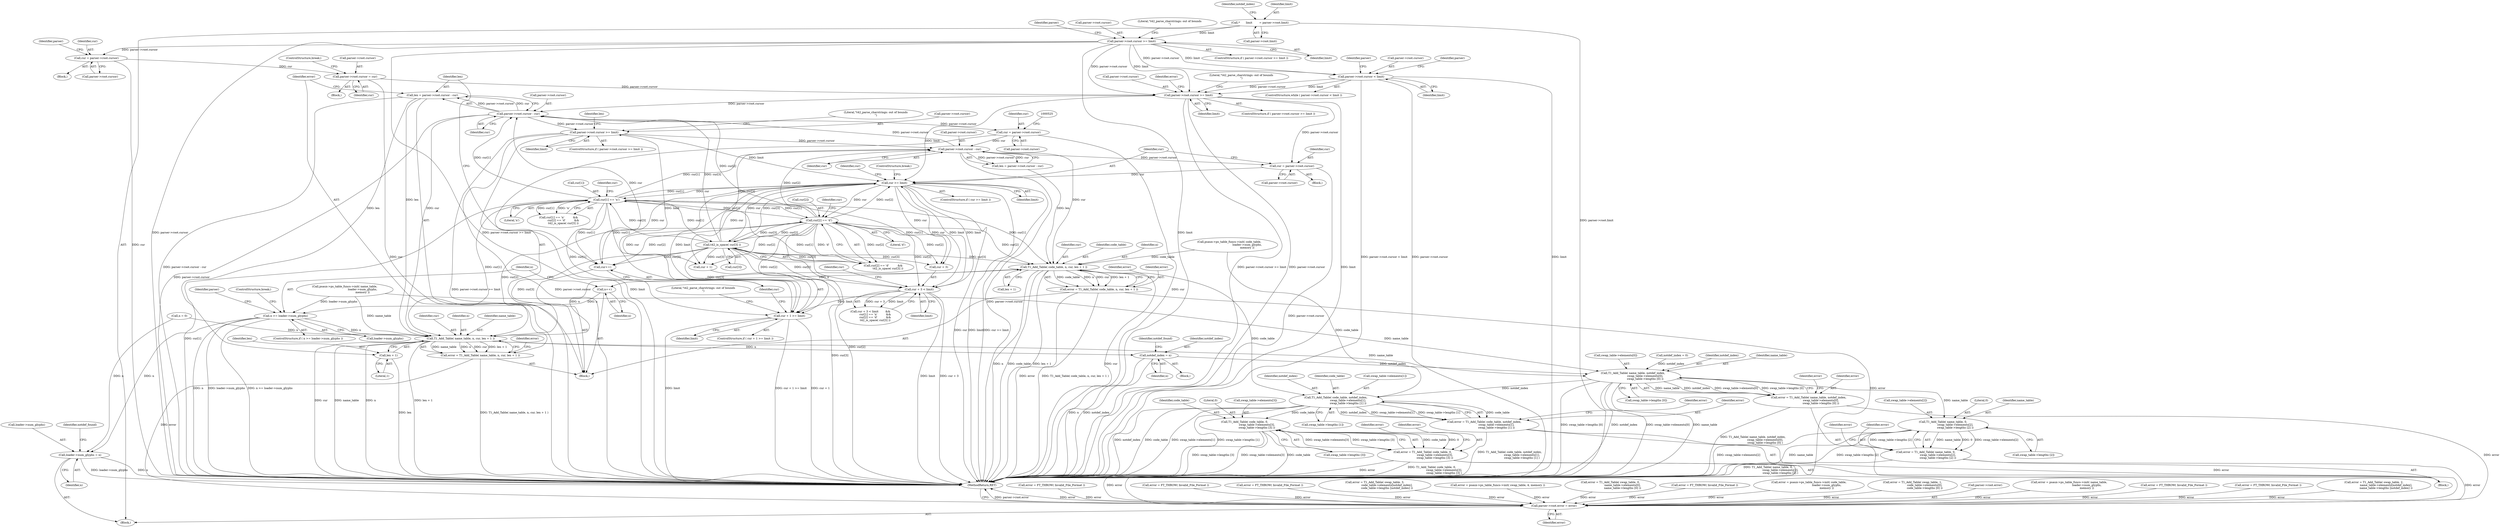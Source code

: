 digraph "1_savannah_dd89710f0f643eb0f99a3830e0712d26c7642acd_0@integer" {
"1000461" [label="(Call,len = parser->root.cursor - cur)"];
"1000463" [label="(Call,parser->root.cursor - cur)"];
"1000329" [label="(Call,parser->root.cursor >= limit)"];
"1000300" [label="(Call,parser->root.cursor = cur)"];
"1000257" [label="(Call,cur = parser->root.cursor)"];
"1000192" [label="(Call,parser->root.cursor >= limit)"];
"1000173" [label="(Call,*       limit        = parser->root.limit)"];
"1000265" [label="(Call,parser->root.cursor < limit)"];
"1000546" [label="(Call,parser->root.cursor - cur)"];
"1000529" [label="(Call,parser->root.cursor >= limit)"];
"1000446" [label="(Call,cur + 1 >= limit)"];
"1000407" [label="(Call,cur[1] == 'n')"];
"1000413" [label="(Call,cur[2] == 'd')"];
"1000390" [label="(Call,cur >= limit)"];
"1000382" [label="(Call,cur = parser->root.cursor)"];
"1000418" [label="(Call,t42_is_space( cur[3] ))"];
"1000401" [label="(Call,cur + 3 < limit)"];
"1000517" [label="(Call,cur = parser->root.cursor)"];
"1000459" [label="(Call,cur++)"];
"1000472" [label="(Call,T1_Add_Table( name_table, n, cur, len + 1 ))"];
"1000470" [label="(Call,error = T1_Add_Table( name_table, n, cur, len + 1 ))"];
"1000758" [label="(Call,parser->root.error = error)"];
"1000509" [label="(Call,notdef_index = n)"];
"1000686" [label="(Call,T1_Add_Table( name_table, notdef_index,\n                            swap_table->elements[0],\n                            swap_table->lengths [0] ))"];
"1000684" [label="(Call,error = T1_Add_Table( name_table, notdef_index,\n                            swap_table->elements[0],\n                            swap_table->lengths [0] ))"];
"1000704" [label="(Call,T1_Add_Table( code_table, notdef_index,\n                            swap_table->elements[1],\n                            swap_table->lengths [1] ))"];
"1000702" [label="(Call,error = T1_Add_Table( code_table, notdef_index,\n                            swap_table->elements[1],\n                            swap_table->lengths [1] ))"];
"1000740" [label="(Call,T1_Add_Table( code_table, 0,\n                            swap_table->elements[3],\n                            swap_table->lengths [3] ))"];
"1000738" [label="(Call,error = T1_Add_Table( code_table, 0,\n                            swap_table->elements[3],\n                            swap_table->lengths [3] ))"];
"1000722" [label="(Call,T1_Add_Table( name_table, 0,\n                            swap_table->elements[2],\n                            swap_table->lengths [2] ))"];
"1000720" [label="(Call,error = T1_Add_Table( name_table, 0,\n                            swap_table->elements[2],\n                            swap_table->lengths [2] ))"];
"1000555" [label="(Call,T1_Add_Table( code_table, n, cur, len + 1 ))"];
"1000553" [label="(Call,error = T1_Add_Table( code_table, n, cur, len + 1 ))"];
"1000574" [label="(Call,n++)"];
"1000577" [label="(Call,n >= loader->num_glyphs)"];
"1000583" [label="(Call,loader->num_glyphs = n)"];
"1000476" [label="(Call,len + 1)"];
"1000192" [label="(Call,parser->root.cursor >= limit)"];
"1000183" [label="(Identifier,notdef_index)"];
"1000414" [label="(Call,cur[2])"];
"1000174" [label="(Identifier,limit)"];
"1000742" [label="(Literal,0)"];
"1000754" [label="(Identifier,error)"];
"1000265" [label="(Call,parser->root.cursor < limit)"];
"1000339" [label="(Call,error = FT_THROW( Invalid_File_Format ))"];
"1000175" [label="(Call,parser->root.limit)"];
"1000546" [label="(Call,parser->root.cursor - cur)"];
"1000412" [label="(Call,cur[2] == 'd'          &&\n           t42_is_space( cur[3] ))"];
"1000257" [label="(Call,cur = parser->root.cursor)"];
"1000705" [label="(Identifier,code_table)"];
"1000307" [label="(ControlStructure,break;)"];
"1000539" [label="(Call,error = FT_THROW( Invalid_File_Format ))"];
"1000346" [label="(Call,psaux->ps_table_funcs->init( code_table,\n                                         loader->num_glyphs,\n                                         memory ))"];
"1000381" [label="(Identifier,parser)"];
"1000406" [label="(Call,cur[1] == 'n'          &&\n           cur[2] == 'd'          &&\n           t42_is_space( cur[3] ))"];
"1000563" [label="(Identifier,error)"];
"1000415" [label="(Identifier,cur)"];
"1000413" [label="(Call,cur[2] == 'd')"];
"1000259" [label="(Call,parser->root.cursor)"];
"1000556" [label="(Identifier,code_table)"];
"1000202" [label="(Call,error = FT_THROW( Invalid_File_Format ))"];
"1000530" [label="(Call,parser->root.cursor)"];
"1000758" [label="(Call,parser->root.error = error)"];
"1000740" [label="(Call,T1_Add_Table( code_table, 0,\n                            swap_table->elements[3],\n                            swap_table->lengths [3] ))"];
"1000462" [label="(Identifier,len)"];
"1000443" [label="(Block,)"];
"1000689" [label="(Call,swap_table->elements[0])"];
"1000702" [label="(Call,error = T1_Add_Table( code_table, notdef_index,\n                            swap_table->elements[1],\n                            swap_table->lengths [1] ))"];
"1000583" [label="(Call,loader->num_glyphs = n)"];
"1000511" [label="(Identifier,n)"];
"1000306" [label="(Identifier,cur)"];
"1000258" [label="(Identifier,cur)"];
"1000576" [label="(ControlStructure,if ( n >= loader->num_glyphs ))"];
"1000391" [label="(Identifier,cur)"];
"1000271" [label="(Identifier,limit)"];
"1000707" [label="(Call,swap_table->elements[1])"];
"1000582" [label="(ControlStructure,break;)"];
"1000392" [label="(Identifier,limit)"];
"1000418" [label="(Call,t42_is_space( cur[3] ))"];
"1000723" [label="(Identifier,name_table)"];
"1000264" [label="(ControlStructure,while ( parser->root.cursor < limit ))"];
"1000464" [label="(Call,parser->root.cursor)"];
"1000408" [label="(Call,cur[1])"];
"1000584" [label="(Call,loader->num_glyphs)"];
"1000212" [label="(Identifier,parser)"];
"1000685" [label="(Identifier,error)"];
"1000400" [label="(Call,cur + 3 < limit        &&\n           cur[1] == 'n'          &&\n           cur[2] == 'd'          &&\n           t42_is_space( cur[3] ))"];
"1000384" [label="(Call,parser->root.cursor)"];
"1000718" [label="(Identifier,error)"];
"1000508" [label="(Block,)"];
"1000748" [label="(Call,swap_table->lengths [3])"];
"1000477" [label="(Identifier,len)"];
"1000666" [label="(Call,error = T1_Add_Table( swap_table, 3,\n                            code_table->elements[notdef_index],\n                            code_table->lengths [notdef_index] ))"];
"1000700" [label="(Identifier,error)"];
"1000379" [label="(Block,)"];
"1000706" [label="(Identifier,notdef_index)"];
"1000472" [label="(Call,T1_Add_Table( name_table, n, cur, len + 1 ))"];
"1000579" [label="(Call,loader->num_glyphs)"];
"1000478" [label="(Literal,1)"];
"1000278" [label="(Identifier,parser)"];
"1000518" [label="(Identifier,cur)"];
"1000694" [label="(Call,swap_table->lengths [0])"];
"1000519" [label="(Call,parser->root.cursor)"];
"1000557" [label="(Identifier,n)"];
"1000446" [label="(Call,cur + 1 >= limit)"];
"1000547" [label="(Call,parser->root.cursor)"];
"1000375" [label="(Call,n = 0)"];
"1000125" [label="(Block,)"];
"1000390" [label="(Call,cur >= limit)"];
"1000587" [label="(Identifier,n)"];
"1000552" [label="(Identifier,cur)"];
"1000393" [label="(ControlStructure,break;)"];
"1000469" [label="(Identifier,cur)"];
"1000366" [label="(Call,error = psaux->ps_table_funcs->init( swap_table, 4, memory ))"];
"1000460" [label="(Identifier,cur)"];
"1000612" [label="(Call,error = T1_Add_Table( swap_table, 0,\n                            name_table->elements[0],\n                            name_table->lengths [0] ))"];
"1000545" [label="(Identifier,len)"];
"1000475" [label="(Identifier,cur)"];
"1000323" [label="(Call,error = FT_THROW( Invalid_File_Format ))"];
"1000470" [label="(Call,error = T1_Add_Table( name_table, n, cur, len + 1 ))"];
"1000764" [label="(Identifier,error)"];
"1000736" [label="(Identifier,error)"];
"1000344" [label="(Call,error = psaux->ps_table_funcs->init( code_table,\n                                         loader->num_glyphs,\n                                         memory ))"];
"1000765" [label="(MethodReturn,RET)"];
"1000402" [label="(Call,cur + 3)"];
"1000555" [label="(Call,T1_Add_Table( code_table, n, cur, len + 1 ))"];
"1000559" [label="(Call,len + 1)"];
"1000480" [label="(Identifier,error)"];
"1000445" [label="(ControlStructure,if ( cur + 1 >= limit ))"];
"1000577" [label="(Call,n >= loader->num_glyphs)"];
"1000474" [label="(Identifier,n)"];
"1000338" [label="(Literal,\"t42_parse_charstrings: out of bounds\n\")"];
"1000419" [label="(Call,cur[3])"];
"1000630" [label="(Call,error = T1_Add_Table( swap_table, 1,\n                            code_table->elements[0],\n                            code_table->lengths [0] ))"];
"1000544" [label="(Call,len = parser->root.cursor - cur)"];
"1000553" [label="(Call,error = T1_Add_Table( code_table, n, cur, len + 1 ))"];
"1000193" [label="(Call,parser->root.cursor)"];
"1000574" [label="(Call,n++)"];
"1000332" [label="(Identifier,parser)"];
"1000182" [label="(Call,notdef_index = 0)"];
"1000529" [label="(Call,parser->root.cursor >= limit)"];
"1000720" [label="(Call,error = T1_Add_Table( name_table, 0,\n                            swap_table->elements[2],\n                            swap_table->lengths [2] ))"];
"1000329" [label="(Call,parser->root.cursor >= limit)"];
"1000191" [label="(ControlStructure,if ( parser->root.cursor >= limit ))"];
"1000241" [label="(Block,)"];
"1000684" [label="(Call,error = T1_Add_Table( name_table, notdef_index,\n                            swap_table->elements[0],\n                            swap_table->lengths [0] ))"];
"1000476" [label="(Call,len + 1)"];
"1000712" [label="(Call,swap_table->lengths [1])"];
"1000725" [label="(Call,swap_table->elements[2])"];
"1000405" [label="(Identifier,limit)"];
"1000201" [label="(Literal,\"t42_parse_charstrings: out of bounds\n\")"];
"1000721" [label="(Identifier,error)"];
"1000704" [label="(Call,T1_Add_Table( code_table, notdef_index,\n                            swap_table->elements[1],\n                            swap_table->lengths [1] ))"];
"1000517" [label="(Call,cur = parser->root.cursor)"];
"1000357" [label="(Call,psaux->ps_table_funcs->init( name_table,\n                                         loader->num_glyphs,\n                                         memory ))"];
"1000538" [label="(Literal,\"t42_parse_charstrings: out of bounds\n\")"];
"1000611" [label="(Block,)"];
"1000450" [label="(Identifier,limit)"];
"1000328" [label="(ControlStructure,if ( parser->root.cursor >= limit ))"];
"1000330" [label="(Call,parser->root.cursor)"];
"1000535" [label="(Identifier,limit)"];
"1000294" [label="(Block,)"];
"1000686" [label="(Call,T1_Add_Table( name_table, notdef_index,\n                            swap_table->elements[0],\n                            swap_table->lengths [0] ))"];
"1000688" [label="(Identifier,notdef_index)"];
"1000463" [label="(Call,parser->root.cursor - cur)"];
"1000759" [label="(Call,parser->root.error)"];
"1000198" [label="(Identifier,limit)"];
"1000722" [label="(Call,T1_Add_Table( name_table, 0,\n                            swap_table->elements[2],\n                            swap_table->lengths [2] ))"];
"1000382" [label="(Call,cur = parser->root.cursor)"];
"1000558" [label="(Identifier,cur)"];
"1000738" [label="(Call,error = T1_Add_Table( code_table, 0,\n                            swap_table->elements[3],\n                            swap_table->lengths [3] ))"];
"1000401" [label="(Call,cur + 3 < limit)"];
"1000355" [label="(Call,error = psaux->ps_table_funcs->init( name_table,\n                                         loader->num_glyphs,\n                                         memory ))"];
"1000554" [label="(Identifier,error)"];
"1000398" [label="(Identifier,cur)"];
"1000743" [label="(Call,swap_table->elements[3])"];
"1000417" [label="(Literal,'d')"];
"1000471" [label="(Identifier,error)"];
"1000578" [label="(Identifier,n)"];
"1000407" [label="(Call,cur[1] == 'n')"];
"1000590" [label="(Identifier,notdef_found)"];
"1000447" [label="(Call,cur + 1)"];
"1000411" [label="(Literal,'n')"];
"1000383" [label="(Identifier,cur)"];
"1000509" [label="(Call,notdef_index = n)"];
"1000454" [label="(Call,error = FT_THROW( Invalid_File_Format ))"];
"1000513" [label="(Identifier,notdef_found)"];
"1000575" [label="(Identifier,n)"];
"1000687" [label="(Identifier,name_table)"];
"1000703" [label="(Identifier,error)"];
"1000459" [label="(Call,cur++)"];
"1000741" [label="(Identifier,code_table)"];
"1000453" [label="(Literal,\"t42_parse_charstrings: out of bounds\n\")"];
"1000301" [label="(Call,parser->root.cursor)"];
"1000420" [label="(Identifier,cur)"];
"1000335" [label="(Identifier,limit)"];
"1000268" [label="(Identifier,parser)"];
"1000173" [label="(Call,*       limit        = parser->root.limit)"];
"1000409" [label="(Identifier,cur)"];
"1000594" [label="(Call,error = FT_THROW( Invalid_File_Format ))"];
"1000300" [label="(Call,parser->root.cursor = cur)"];
"1000739" [label="(Identifier,error)"];
"1000345" [label="(Identifier,error)"];
"1000648" [label="(Call,error = T1_Add_Table( swap_table, 2,\n                            name_table->elements[notdef_index],\n                            name_table->lengths [notdef_index] ))"];
"1000730" [label="(Call,swap_table->lengths [2])"];
"1000389" [label="(ControlStructure,if ( cur >= limit ))"];
"1000473" [label="(Identifier,name_table)"];
"1000510" [label="(Identifier,notdef_index)"];
"1000461" [label="(Call,len = parser->root.cursor - cur)"];
"1000724" [label="(Literal,0)"];
"1000528" [label="(ControlStructure,if ( parser->root.cursor >= limit ))"];
"1000266" [label="(Call,parser->root.cursor)"];
"1000461" -> "1000443"  [label="AST: "];
"1000461" -> "1000463"  [label="CFG: "];
"1000462" -> "1000461"  [label="AST: "];
"1000463" -> "1000461"  [label="AST: "];
"1000471" -> "1000461"  [label="CFG: "];
"1000461" -> "1000765"  [label="DDG: parser->root.cursor - cur"];
"1000463" -> "1000461"  [label="DDG: parser->root.cursor"];
"1000463" -> "1000461"  [label="DDG: cur"];
"1000461" -> "1000472"  [label="DDG: len"];
"1000461" -> "1000476"  [label="DDG: len"];
"1000463" -> "1000469"  [label="CFG: "];
"1000464" -> "1000463"  [label="AST: "];
"1000469" -> "1000463"  [label="AST: "];
"1000463" -> "1000765"  [label="DDG: parser->root.cursor"];
"1000329" -> "1000463"  [label="DDG: parser->root.cursor"];
"1000546" -> "1000463"  [label="DDG: parser->root.cursor"];
"1000459" -> "1000463"  [label="DDG: cur"];
"1000407" -> "1000463"  [label="DDG: cur[1]"];
"1000413" -> "1000463"  [label="DDG: cur[2]"];
"1000418" -> "1000463"  [label="DDG: cur[3]"];
"1000463" -> "1000472"  [label="DDG: cur"];
"1000463" -> "1000517"  [label="DDG: parser->root.cursor"];
"1000463" -> "1000529"  [label="DDG: parser->root.cursor"];
"1000329" -> "1000328"  [label="AST: "];
"1000329" -> "1000335"  [label="CFG: "];
"1000330" -> "1000329"  [label="AST: "];
"1000335" -> "1000329"  [label="AST: "];
"1000338" -> "1000329"  [label="CFG: "];
"1000345" -> "1000329"  [label="CFG: "];
"1000329" -> "1000765"  [label="DDG: parser->root.cursor >= limit"];
"1000329" -> "1000765"  [label="DDG: parser->root.cursor"];
"1000329" -> "1000765"  [label="DDG: limit"];
"1000300" -> "1000329"  [label="DDG: parser->root.cursor"];
"1000265" -> "1000329"  [label="DDG: parser->root.cursor"];
"1000265" -> "1000329"  [label="DDG: limit"];
"1000192" -> "1000329"  [label="DDG: parser->root.cursor"];
"1000192" -> "1000329"  [label="DDG: limit"];
"1000329" -> "1000382"  [label="DDG: parser->root.cursor"];
"1000329" -> "1000390"  [label="DDG: limit"];
"1000300" -> "1000294"  [label="AST: "];
"1000300" -> "1000306"  [label="CFG: "];
"1000301" -> "1000300"  [label="AST: "];
"1000306" -> "1000300"  [label="AST: "];
"1000307" -> "1000300"  [label="CFG: "];
"1000300" -> "1000765"  [label="DDG: cur"];
"1000257" -> "1000300"  [label="DDG: cur"];
"1000257" -> "1000241"  [label="AST: "];
"1000257" -> "1000259"  [label="CFG: "];
"1000258" -> "1000257"  [label="AST: "];
"1000259" -> "1000257"  [label="AST: "];
"1000268" -> "1000257"  [label="CFG: "];
"1000257" -> "1000765"  [label="DDG: cur"];
"1000192" -> "1000257"  [label="DDG: parser->root.cursor"];
"1000192" -> "1000191"  [label="AST: "];
"1000192" -> "1000198"  [label="CFG: "];
"1000193" -> "1000192"  [label="AST: "];
"1000198" -> "1000192"  [label="AST: "];
"1000201" -> "1000192"  [label="CFG: "];
"1000212" -> "1000192"  [label="CFG: "];
"1000192" -> "1000765"  [label="DDG: parser->root.cursor"];
"1000192" -> "1000765"  [label="DDG: parser->root.cursor >= limit"];
"1000192" -> "1000765"  [label="DDG: limit"];
"1000173" -> "1000192"  [label="DDG: limit"];
"1000192" -> "1000265"  [label="DDG: parser->root.cursor"];
"1000192" -> "1000265"  [label="DDG: limit"];
"1000173" -> "1000125"  [label="AST: "];
"1000173" -> "1000175"  [label="CFG: "];
"1000174" -> "1000173"  [label="AST: "];
"1000175" -> "1000173"  [label="AST: "];
"1000183" -> "1000173"  [label="CFG: "];
"1000173" -> "1000765"  [label="DDG: parser->root.limit"];
"1000265" -> "1000264"  [label="AST: "];
"1000265" -> "1000271"  [label="CFG: "];
"1000266" -> "1000265"  [label="AST: "];
"1000271" -> "1000265"  [label="AST: "];
"1000278" -> "1000265"  [label="CFG: "];
"1000332" -> "1000265"  [label="CFG: "];
"1000265" -> "1000765"  [label="DDG: parser->root.cursor < limit"];
"1000265" -> "1000765"  [label="DDG: parser->root.cursor"];
"1000265" -> "1000765"  [label="DDG: limit"];
"1000546" -> "1000544"  [label="AST: "];
"1000546" -> "1000552"  [label="CFG: "];
"1000547" -> "1000546"  [label="AST: "];
"1000552" -> "1000546"  [label="AST: "];
"1000544" -> "1000546"  [label="CFG: "];
"1000546" -> "1000765"  [label="DDG: parser->root.cursor"];
"1000546" -> "1000382"  [label="DDG: parser->root.cursor"];
"1000546" -> "1000544"  [label="DDG: parser->root.cursor"];
"1000546" -> "1000544"  [label="DDG: cur"];
"1000529" -> "1000546"  [label="DDG: parser->root.cursor"];
"1000407" -> "1000546"  [label="DDG: cur[1]"];
"1000413" -> "1000546"  [label="DDG: cur[2]"];
"1000517" -> "1000546"  [label="DDG: cur"];
"1000418" -> "1000546"  [label="DDG: cur[3]"];
"1000546" -> "1000555"  [label="DDG: cur"];
"1000529" -> "1000528"  [label="AST: "];
"1000529" -> "1000535"  [label="CFG: "];
"1000530" -> "1000529"  [label="AST: "];
"1000535" -> "1000529"  [label="AST: "];
"1000538" -> "1000529"  [label="CFG: "];
"1000545" -> "1000529"  [label="CFG: "];
"1000529" -> "1000765"  [label="DDG: parser->root.cursor"];
"1000529" -> "1000765"  [label="DDG: parser->root.cursor >= limit"];
"1000529" -> "1000765"  [label="DDG: limit"];
"1000529" -> "1000390"  [label="DDG: limit"];
"1000446" -> "1000529"  [label="DDG: limit"];
"1000446" -> "1000445"  [label="AST: "];
"1000446" -> "1000450"  [label="CFG: "];
"1000447" -> "1000446"  [label="AST: "];
"1000450" -> "1000446"  [label="AST: "];
"1000453" -> "1000446"  [label="CFG: "];
"1000460" -> "1000446"  [label="CFG: "];
"1000446" -> "1000765"  [label="DDG: limit"];
"1000446" -> "1000765"  [label="DDG: cur + 1 >= limit"];
"1000446" -> "1000765"  [label="DDG: cur + 1"];
"1000407" -> "1000446"  [label="DDG: cur[1]"];
"1000413" -> "1000446"  [label="DDG: cur[2]"];
"1000390" -> "1000446"  [label="DDG: cur"];
"1000390" -> "1000446"  [label="DDG: limit"];
"1000418" -> "1000446"  [label="DDG: cur[3]"];
"1000401" -> "1000446"  [label="DDG: limit"];
"1000407" -> "1000406"  [label="AST: "];
"1000407" -> "1000411"  [label="CFG: "];
"1000408" -> "1000407"  [label="AST: "];
"1000411" -> "1000407"  [label="AST: "];
"1000415" -> "1000407"  [label="CFG: "];
"1000406" -> "1000407"  [label="CFG: "];
"1000407" -> "1000765"  [label="DDG: cur[1]"];
"1000407" -> "1000390"  [label="DDG: cur[1]"];
"1000407" -> "1000401"  [label="DDG: cur[1]"];
"1000407" -> "1000402"  [label="DDG: cur[1]"];
"1000407" -> "1000406"  [label="DDG: cur[1]"];
"1000407" -> "1000406"  [label="DDG: 'n'"];
"1000413" -> "1000407"  [label="DDG: cur[2]"];
"1000390" -> "1000407"  [label="DDG: cur"];
"1000418" -> "1000407"  [label="DDG: cur[3]"];
"1000407" -> "1000413"  [label="DDG: cur[1]"];
"1000407" -> "1000418"  [label="DDG: cur[1]"];
"1000407" -> "1000447"  [label="DDG: cur[1]"];
"1000407" -> "1000459"  [label="DDG: cur[1]"];
"1000407" -> "1000472"  [label="DDG: cur[1]"];
"1000407" -> "1000555"  [label="DDG: cur[1]"];
"1000413" -> "1000412"  [label="AST: "];
"1000413" -> "1000417"  [label="CFG: "];
"1000414" -> "1000413"  [label="AST: "];
"1000417" -> "1000413"  [label="AST: "];
"1000420" -> "1000413"  [label="CFG: "];
"1000412" -> "1000413"  [label="CFG: "];
"1000413" -> "1000765"  [label="DDG: cur[2]"];
"1000413" -> "1000390"  [label="DDG: cur[2]"];
"1000413" -> "1000401"  [label="DDG: cur[2]"];
"1000413" -> "1000402"  [label="DDG: cur[2]"];
"1000413" -> "1000412"  [label="DDG: cur[2]"];
"1000413" -> "1000412"  [label="DDG: 'd'"];
"1000390" -> "1000413"  [label="DDG: cur"];
"1000418" -> "1000413"  [label="DDG: cur[3]"];
"1000413" -> "1000418"  [label="DDG: cur[2]"];
"1000413" -> "1000447"  [label="DDG: cur[2]"];
"1000413" -> "1000459"  [label="DDG: cur[2]"];
"1000413" -> "1000472"  [label="DDG: cur[2]"];
"1000413" -> "1000555"  [label="DDG: cur[2]"];
"1000390" -> "1000389"  [label="AST: "];
"1000390" -> "1000392"  [label="CFG: "];
"1000391" -> "1000390"  [label="AST: "];
"1000392" -> "1000390"  [label="AST: "];
"1000393" -> "1000390"  [label="CFG: "];
"1000398" -> "1000390"  [label="CFG: "];
"1000390" -> "1000765"  [label="DDG: limit"];
"1000390" -> "1000765"  [label="DDG: cur >= limit"];
"1000390" -> "1000765"  [label="DDG: cur"];
"1000382" -> "1000390"  [label="DDG: cur"];
"1000418" -> "1000390"  [label="DDG: cur[3]"];
"1000401" -> "1000390"  [label="DDG: limit"];
"1000390" -> "1000401"  [label="DDG: cur"];
"1000390" -> "1000401"  [label="DDG: limit"];
"1000390" -> "1000402"  [label="DDG: cur"];
"1000390" -> "1000418"  [label="DDG: cur"];
"1000390" -> "1000447"  [label="DDG: cur"];
"1000390" -> "1000459"  [label="DDG: cur"];
"1000382" -> "1000379"  [label="AST: "];
"1000382" -> "1000384"  [label="CFG: "];
"1000383" -> "1000382"  [label="AST: "];
"1000384" -> "1000382"  [label="AST: "];
"1000391" -> "1000382"  [label="CFG: "];
"1000382" -> "1000765"  [label="DDG: parser->root.cursor"];
"1000418" -> "1000412"  [label="AST: "];
"1000418" -> "1000419"  [label="CFG: "];
"1000419" -> "1000418"  [label="AST: "];
"1000412" -> "1000418"  [label="CFG: "];
"1000418" -> "1000765"  [label="DDG: cur[3]"];
"1000418" -> "1000401"  [label="DDG: cur[3]"];
"1000418" -> "1000402"  [label="DDG: cur[3]"];
"1000418" -> "1000412"  [label="DDG: cur[3]"];
"1000418" -> "1000447"  [label="DDG: cur[3]"];
"1000418" -> "1000459"  [label="DDG: cur[3]"];
"1000418" -> "1000472"  [label="DDG: cur[3]"];
"1000418" -> "1000555"  [label="DDG: cur[3]"];
"1000401" -> "1000400"  [label="AST: "];
"1000401" -> "1000405"  [label="CFG: "];
"1000402" -> "1000401"  [label="AST: "];
"1000405" -> "1000401"  [label="AST: "];
"1000409" -> "1000401"  [label="CFG: "];
"1000400" -> "1000401"  [label="CFG: "];
"1000401" -> "1000765"  [label="DDG: limit"];
"1000401" -> "1000765"  [label="DDG: cur + 3"];
"1000401" -> "1000400"  [label="DDG: cur + 3"];
"1000401" -> "1000400"  [label="DDG: limit"];
"1000517" -> "1000443"  [label="AST: "];
"1000517" -> "1000519"  [label="CFG: "];
"1000518" -> "1000517"  [label="AST: "];
"1000519" -> "1000517"  [label="AST: "];
"1000525" -> "1000517"  [label="CFG: "];
"1000517" -> "1000765"  [label="DDG: cur"];
"1000459" -> "1000443"  [label="AST: "];
"1000459" -> "1000460"  [label="CFG: "];
"1000460" -> "1000459"  [label="AST: "];
"1000462" -> "1000459"  [label="CFG: "];
"1000472" -> "1000470"  [label="AST: "];
"1000472" -> "1000476"  [label="CFG: "];
"1000473" -> "1000472"  [label="AST: "];
"1000474" -> "1000472"  [label="AST: "];
"1000475" -> "1000472"  [label="AST: "];
"1000476" -> "1000472"  [label="AST: "];
"1000470" -> "1000472"  [label="CFG: "];
"1000472" -> "1000765"  [label="DDG: len + 1"];
"1000472" -> "1000765"  [label="DDG: n"];
"1000472" -> "1000765"  [label="DDG: cur"];
"1000472" -> "1000765"  [label="DDG: name_table"];
"1000472" -> "1000470"  [label="DDG: name_table"];
"1000472" -> "1000470"  [label="DDG: n"];
"1000472" -> "1000470"  [label="DDG: cur"];
"1000472" -> "1000470"  [label="DDG: len + 1"];
"1000357" -> "1000472"  [label="DDG: name_table"];
"1000375" -> "1000472"  [label="DDG: n"];
"1000577" -> "1000472"  [label="DDG: n"];
"1000472" -> "1000509"  [label="DDG: n"];
"1000472" -> "1000555"  [label="DDG: n"];
"1000472" -> "1000686"  [label="DDG: name_table"];
"1000470" -> "1000443"  [label="AST: "];
"1000471" -> "1000470"  [label="AST: "];
"1000480" -> "1000470"  [label="CFG: "];
"1000470" -> "1000765"  [label="DDG: T1_Add_Table( name_table, n, cur, len + 1 )"];
"1000470" -> "1000758"  [label="DDG: error"];
"1000758" -> "1000125"  [label="AST: "];
"1000758" -> "1000764"  [label="CFG: "];
"1000759" -> "1000758"  [label="AST: "];
"1000764" -> "1000758"  [label="AST: "];
"1000765" -> "1000758"  [label="CFG: "];
"1000758" -> "1000765"  [label="DDG: parser->root.error"];
"1000758" -> "1000765"  [label="DDG: error"];
"1000355" -> "1000758"  [label="DDG: error"];
"1000594" -> "1000758"  [label="DDG: error"];
"1000684" -> "1000758"  [label="DDG: error"];
"1000738" -> "1000758"  [label="DDG: error"];
"1000630" -> "1000758"  [label="DDG: error"];
"1000366" -> "1000758"  [label="DDG: error"];
"1000648" -> "1000758"  [label="DDG: error"];
"1000323" -> "1000758"  [label="DDG: error"];
"1000344" -> "1000758"  [label="DDG: error"];
"1000666" -> "1000758"  [label="DDG: error"];
"1000539" -> "1000758"  [label="DDG: error"];
"1000454" -> "1000758"  [label="DDG: error"];
"1000612" -> "1000758"  [label="DDG: error"];
"1000553" -> "1000758"  [label="DDG: error"];
"1000202" -> "1000758"  [label="DDG: error"];
"1000720" -> "1000758"  [label="DDG: error"];
"1000339" -> "1000758"  [label="DDG: error"];
"1000702" -> "1000758"  [label="DDG: error"];
"1000509" -> "1000508"  [label="AST: "];
"1000509" -> "1000511"  [label="CFG: "];
"1000510" -> "1000509"  [label="AST: "];
"1000511" -> "1000509"  [label="AST: "];
"1000513" -> "1000509"  [label="CFG: "];
"1000509" -> "1000765"  [label="DDG: n"];
"1000509" -> "1000765"  [label="DDG: notdef_index"];
"1000509" -> "1000686"  [label="DDG: notdef_index"];
"1000686" -> "1000684"  [label="AST: "];
"1000686" -> "1000694"  [label="CFG: "];
"1000687" -> "1000686"  [label="AST: "];
"1000688" -> "1000686"  [label="AST: "];
"1000689" -> "1000686"  [label="AST: "];
"1000694" -> "1000686"  [label="AST: "];
"1000684" -> "1000686"  [label="CFG: "];
"1000686" -> "1000765"  [label="DDG: swap_table->elements[0]"];
"1000686" -> "1000765"  [label="DDG: name_table"];
"1000686" -> "1000765"  [label="DDG: swap_table->lengths [0]"];
"1000686" -> "1000765"  [label="DDG: notdef_index"];
"1000686" -> "1000684"  [label="DDG: name_table"];
"1000686" -> "1000684"  [label="DDG: notdef_index"];
"1000686" -> "1000684"  [label="DDG: swap_table->elements[0]"];
"1000686" -> "1000684"  [label="DDG: swap_table->lengths [0]"];
"1000357" -> "1000686"  [label="DDG: name_table"];
"1000182" -> "1000686"  [label="DDG: notdef_index"];
"1000686" -> "1000704"  [label="DDG: notdef_index"];
"1000686" -> "1000722"  [label="DDG: name_table"];
"1000684" -> "1000611"  [label="AST: "];
"1000685" -> "1000684"  [label="AST: "];
"1000700" -> "1000684"  [label="CFG: "];
"1000684" -> "1000765"  [label="DDG: T1_Add_Table( name_table, notdef_index,\n                            swap_table->elements[0],\n                            swap_table->lengths [0] )"];
"1000704" -> "1000702"  [label="AST: "];
"1000704" -> "1000712"  [label="CFG: "];
"1000705" -> "1000704"  [label="AST: "];
"1000706" -> "1000704"  [label="AST: "];
"1000707" -> "1000704"  [label="AST: "];
"1000712" -> "1000704"  [label="AST: "];
"1000702" -> "1000704"  [label="CFG: "];
"1000704" -> "1000765"  [label="DDG: swap_table->lengths [1]"];
"1000704" -> "1000765"  [label="DDG: notdef_index"];
"1000704" -> "1000765"  [label="DDG: code_table"];
"1000704" -> "1000765"  [label="DDG: swap_table->elements[1]"];
"1000704" -> "1000702"  [label="DDG: code_table"];
"1000704" -> "1000702"  [label="DDG: notdef_index"];
"1000704" -> "1000702"  [label="DDG: swap_table->elements[1]"];
"1000704" -> "1000702"  [label="DDG: swap_table->lengths [1]"];
"1000555" -> "1000704"  [label="DDG: code_table"];
"1000346" -> "1000704"  [label="DDG: code_table"];
"1000704" -> "1000740"  [label="DDG: code_table"];
"1000702" -> "1000611"  [label="AST: "];
"1000703" -> "1000702"  [label="AST: "];
"1000718" -> "1000702"  [label="CFG: "];
"1000702" -> "1000765"  [label="DDG: T1_Add_Table( code_table, notdef_index,\n                            swap_table->elements[1],\n                            swap_table->lengths [1] )"];
"1000740" -> "1000738"  [label="AST: "];
"1000740" -> "1000748"  [label="CFG: "];
"1000741" -> "1000740"  [label="AST: "];
"1000742" -> "1000740"  [label="AST: "];
"1000743" -> "1000740"  [label="AST: "];
"1000748" -> "1000740"  [label="AST: "];
"1000738" -> "1000740"  [label="CFG: "];
"1000740" -> "1000765"  [label="DDG: swap_table->lengths [3]"];
"1000740" -> "1000765"  [label="DDG: swap_table->elements[3]"];
"1000740" -> "1000765"  [label="DDG: code_table"];
"1000740" -> "1000738"  [label="DDG: code_table"];
"1000740" -> "1000738"  [label="DDG: 0"];
"1000740" -> "1000738"  [label="DDG: swap_table->elements[3]"];
"1000740" -> "1000738"  [label="DDG: swap_table->lengths [3]"];
"1000738" -> "1000611"  [label="AST: "];
"1000739" -> "1000738"  [label="AST: "];
"1000754" -> "1000738"  [label="CFG: "];
"1000738" -> "1000765"  [label="DDG: error"];
"1000738" -> "1000765"  [label="DDG: T1_Add_Table( code_table, 0,\n                            swap_table->elements[3],\n                            swap_table->lengths [3] )"];
"1000722" -> "1000720"  [label="AST: "];
"1000722" -> "1000730"  [label="CFG: "];
"1000723" -> "1000722"  [label="AST: "];
"1000724" -> "1000722"  [label="AST: "];
"1000725" -> "1000722"  [label="AST: "];
"1000730" -> "1000722"  [label="AST: "];
"1000720" -> "1000722"  [label="CFG: "];
"1000722" -> "1000765"  [label="DDG: swap_table->lengths [2]"];
"1000722" -> "1000765"  [label="DDG: swap_table->elements[2]"];
"1000722" -> "1000765"  [label="DDG: name_table"];
"1000722" -> "1000720"  [label="DDG: name_table"];
"1000722" -> "1000720"  [label="DDG: 0"];
"1000722" -> "1000720"  [label="DDG: swap_table->elements[2]"];
"1000722" -> "1000720"  [label="DDG: swap_table->lengths [2]"];
"1000720" -> "1000611"  [label="AST: "];
"1000721" -> "1000720"  [label="AST: "];
"1000736" -> "1000720"  [label="CFG: "];
"1000720" -> "1000765"  [label="DDG: T1_Add_Table( name_table, 0,\n                            swap_table->elements[2],\n                            swap_table->lengths [2] )"];
"1000555" -> "1000553"  [label="AST: "];
"1000555" -> "1000559"  [label="CFG: "];
"1000556" -> "1000555"  [label="AST: "];
"1000557" -> "1000555"  [label="AST: "];
"1000558" -> "1000555"  [label="AST: "];
"1000559" -> "1000555"  [label="AST: "];
"1000553" -> "1000555"  [label="CFG: "];
"1000555" -> "1000765"  [label="DDG: n"];
"1000555" -> "1000765"  [label="DDG: code_table"];
"1000555" -> "1000765"  [label="DDG: cur"];
"1000555" -> "1000765"  [label="DDG: len + 1"];
"1000555" -> "1000553"  [label="DDG: code_table"];
"1000555" -> "1000553"  [label="DDG: n"];
"1000555" -> "1000553"  [label="DDG: cur"];
"1000555" -> "1000553"  [label="DDG: len + 1"];
"1000346" -> "1000555"  [label="DDG: code_table"];
"1000544" -> "1000555"  [label="DDG: len"];
"1000555" -> "1000574"  [label="DDG: n"];
"1000553" -> "1000443"  [label="AST: "];
"1000554" -> "1000553"  [label="AST: "];
"1000563" -> "1000553"  [label="CFG: "];
"1000553" -> "1000765"  [label="DDG: error"];
"1000553" -> "1000765"  [label="DDG: T1_Add_Table( code_table, n, cur, len + 1 )"];
"1000574" -> "1000443"  [label="AST: "];
"1000574" -> "1000575"  [label="CFG: "];
"1000575" -> "1000574"  [label="AST: "];
"1000578" -> "1000574"  [label="CFG: "];
"1000574" -> "1000577"  [label="DDG: n"];
"1000577" -> "1000576"  [label="AST: "];
"1000577" -> "1000579"  [label="CFG: "];
"1000578" -> "1000577"  [label="AST: "];
"1000579" -> "1000577"  [label="AST: "];
"1000381" -> "1000577"  [label="CFG: "];
"1000582" -> "1000577"  [label="CFG: "];
"1000577" -> "1000765"  [label="DDG: loader->num_glyphs"];
"1000577" -> "1000765"  [label="DDG: n >= loader->num_glyphs"];
"1000577" -> "1000765"  [label="DDG: n"];
"1000357" -> "1000577"  [label="DDG: loader->num_glyphs"];
"1000577" -> "1000583"  [label="DDG: n"];
"1000583" -> "1000125"  [label="AST: "];
"1000583" -> "1000587"  [label="CFG: "];
"1000584" -> "1000583"  [label="AST: "];
"1000587" -> "1000583"  [label="AST: "];
"1000590" -> "1000583"  [label="CFG: "];
"1000583" -> "1000765"  [label="DDG: loader->num_glyphs"];
"1000583" -> "1000765"  [label="DDG: n"];
"1000375" -> "1000583"  [label="DDG: n"];
"1000476" -> "1000478"  [label="CFG: "];
"1000477" -> "1000476"  [label="AST: "];
"1000478" -> "1000476"  [label="AST: "];
"1000476" -> "1000765"  [label="DDG: len"];
}
